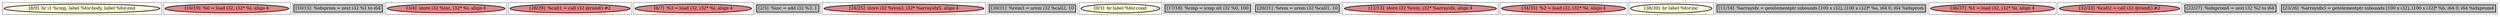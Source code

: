 
digraph G {





subgraph cluster18 {


node353 [penwidth=3.0,fontsize=20,fillcolor=lemonchiffon,label="[8/9]  br i1 %cmp, label %for.body, label %for.end",shape=ellipse,style=filled ]



}

subgraph cluster16 {


node351 [penwidth=3.0,fontsize=20,fillcolor=lightcoral,label="[16/19]  %0 = load i32, i32* %i, align 4",shape=ellipse,style=filled ]



}

subgraph cluster17 {


node352 [penwidth=3.0,fontsize=20,fillcolor=grey,label="[10/15]  %idxprom = zext i32 %1 to i64",shape=rectangle,style=filled ]



}

subgraph cluster4 {


node339 [penwidth=3.0,fontsize=20,fillcolor=lightcoral,label="[3/4]  store i32 %inc, i32* %i, align 4",shape=ellipse,style=filled ]



}

subgraph cluster3 {


node338 [penwidth=3.0,fontsize=20,fillcolor=lightcoral,label="[28/29]  %call1 = call i32 @rand() #2",shape=ellipse,style=filled ]



}

subgraph cluster2 {


node337 [penwidth=3.0,fontsize=20,fillcolor=lightcoral,label="[6/7]  %3 = load i32, i32* %i, align 4",shape=ellipse,style=filled ]



}

subgraph cluster1 {


node336 [penwidth=3.0,fontsize=20,fillcolor=grey,label="[2/5]  %inc = add i32 %3, 1",shape=rectangle,style=filled ]



}

subgraph cluster12 {


node347 [penwidth=3.0,fontsize=20,fillcolor=lightcoral,label="[24/25]  store i32 %rem3, i32* %arrayidx5, align 4",shape=ellipse,style=filled ]



}

subgraph cluster5 {


node340 [penwidth=3.0,fontsize=20,fillcolor=grey,label="[30/31]  %rem3 = urem i32 %call2, 10",shape=rectangle,style=filled ]



}

subgraph cluster0 {


node335 [penwidth=3.0,fontsize=20,fillcolor=lemonchiffon,label="[0/1]  br label %for.cond",shape=ellipse,style=filled ]



}

subgraph cluster6 {


node341 [penwidth=3.0,fontsize=20,fillcolor=grey,label="[17/18]  %cmp = icmp ult i32 %0, 100",shape=rectangle,style=filled ]



}

subgraph cluster14 {


node349 [penwidth=3.0,fontsize=20,fillcolor=grey,label="[20/21]  %rem = urem i32 %call1, 10",shape=rectangle,style=filled ]



}

subgraph cluster7 {


node342 [penwidth=3.0,fontsize=20,fillcolor=lightcoral,label="[12/13]  store i32 %rem, i32* %arrayidx, align 4",shape=ellipse,style=filled ]



}

subgraph cluster8 {


node343 [penwidth=3.0,fontsize=20,fillcolor=lightcoral,label="[34/35]  %2 = load i32, i32* %i, align 4",shape=ellipse,style=filled ]



}

subgraph cluster9 {


node344 [penwidth=3.0,fontsize=20,fillcolor=lemonchiffon,label="[38/39]  br label %for.inc",shape=ellipse,style=filled ]



}

subgraph cluster19 {


node354 [penwidth=3.0,fontsize=20,fillcolor=grey,label="[11/14]  %arrayidx = getelementptr inbounds [100 x i32], [100 x i32]* %a, i64 0, i64 %idxprom",shape=rectangle,style=filled ]



}

subgraph cluster10 {


node345 [penwidth=3.0,fontsize=20,fillcolor=lightcoral,label="[36/37]  %1 = load i32, i32* %i, align 4",shape=ellipse,style=filled ]



}

subgraph cluster11 {


node346 [penwidth=3.0,fontsize=20,fillcolor=lightcoral,label="[32/33]  %call2 = call i32 @rand() #2",shape=ellipse,style=filled ]



}

subgraph cluster13 {


node348 [penwidth=3.0,fontsize=20,fillcolor=grey,label="[22/27]  %idxprom4 = zext i32 %2 to i64",shape=rectangle,style=filled ]



}

subgraph cluster15 {


node350 [penwidth=3.0,fontsize=20,fillcolor=grey,label="[23/26]  %arrayidx5 = getelementptr inbounds [100 x i32], [100 x i32]* %b, i64 0, i64 %idxprom4",shape=rectangle,style=filled ]



}

}

